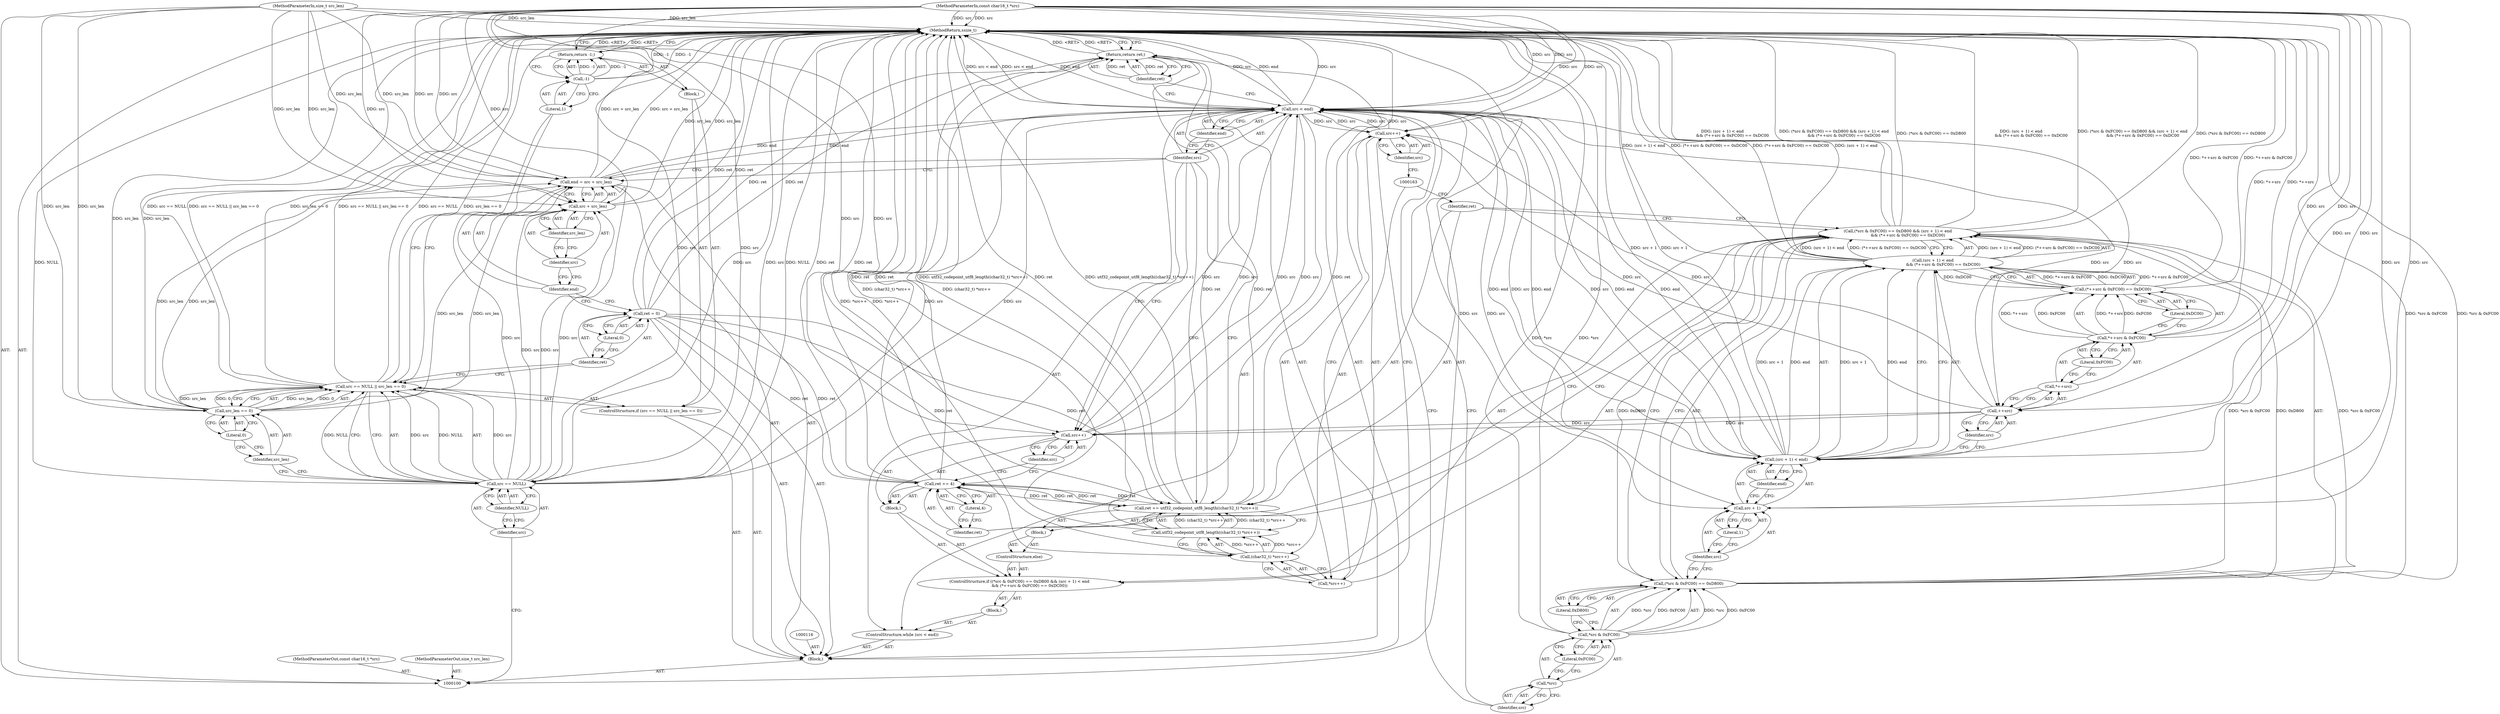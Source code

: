 digraph "1_Android_ecf5fd58a8f50362ce9e8d4245a33d56f29f142b_2" {
"1000169" [label="(MethodReturn,ssize_t)"];
"1000101" [label="(MethodParameterIn,const char16_t *src)"];
"1000242" [label="(MethodParameterOut,const char16_t *src)"];
"1000102" [label="(MethodParameterIn,size_t src_len)"];
"1000243" [label="(MethodParameterOut,size_t src_len)"];
"1000126" [label="(Call,src < end)"];
"1000127" [label="(Identifier,src)"];
"1000128" [label="(Identifier,end)"];
"1000129" [label="(Block,)"];
"1000125" [label="(ControlStructure,while (src < end))"];
"1000131" [label="(Call,(*src & 0xFC00) == 0xD800 && (src + 1) < end\n                && (*++src & 0xFC00) == 0xDC00)"];
"1000132" [label="(Call,(*src & 0xFC00) == 0xD800)"];
"1000133" [label="(Call,*src & 0xFC00)"];
"1000134" [label="(Call,*src)"];
"1000135" [label="(Identifier,src)"];
"1000136" [label="(Literal,0xFC00)"];
"1000137" [label="(Literal,0xD800)"];
"1000138" [label="(Call,(src + 1) < end\n                && (*++src & 0xFC00) == 0xDC00)"];
"1000139" [label="(Call,(src + 1) < end)"];
"1000140" [label="(Call,src + 1)"];
"1000141" [label="(Identifier,src)"];
"1000142" [label="(Literal,1)"];
"1000143" [label="(Identifier,end)"];
"1000130" [label="(ControlStructure,if ((*src & 0xFC00) == 0xD800 && (src + 1) < end\n                && (*++src & 0xFC00) == 0xDC00))"];
"1000144" [label="(Call,(*++src & 0xFC00) == 0xDC00)"];
"1000145" [label="(Call,*++src & 0xFC00)"];
"1000146" [label="(Call,*++src)"];
"1000147" [label="(Call,++src)"];
"1000148" [label="(Identifier,src)"];
"1000149" [label="(Literal,0xFC00)"];
"1000150" [label="(Literal,0xDC00)"];
"1000151" [label="(Block,)"];
"1000152" [label="(Call,ret += 4)"];
"1000153" [label="(Identifier,ret)"];
"1000154" [label="(Literal,4)"];
"1000155" [label="(Call,src++)"];
"1000156" [label="(Identifier,src)"];
"1000157" [label="(ControlStructure,else)"];
"1000158" [label="(Block,)"];
"1000159" [label="(Call,ret += utf32_codepoint_utf8_length((char32_t) *src++))"];
"1000160" [label="(Identifier,ret)"];
"1000161" [label="(Call,utf32_codepoint_utf8_length((char32_t) *src++))"];
"1000162" [label="(Call,(char32_t) *src++)"];
"1000164" [label="(Call,*src++)"];
"1000165" [label="(Call,src++)"];
"1000166" [label="(Identifier,src)"];
"1000167" [label="(Return,return ret;)"];
"1000168" [label="(Identifier,ret)"];
"1000103" [label="(Block,)"];
"1000104" [label="(ControlStructure,if (src == NULL || src_len == 0))"];
"1000108" [label="(Identifier,NULL)"];
"1000109" [label="(Call,src_len == 0)"];
"1000110" [label="(Identifier,src_len)"];
"1000111" [label="(Literal,0)"];
"1000112" [label="(Block,)"];
"1000105" [label="(Call,src == NULL || src_len == 0)"];
"1000106" [label="(Call,src == NULL)"];
"1000107" [label="(Identifier,src)"];
"1000113" [label="(Return,return -1;)"];
"1000114" [label="(Call,-1)"];
"1000115" [label="(Literal,1)"];
"1000119" [label="(Literal,0)"];
"1000117" [label="(Call,ret = 0)"];
"1000118" [label="(Identifier,ret)"];
"1000120" [label="(Call,end = src + src_len)"];
"1000121" [label="(Identifier,end)"];
"1000122" [label="(Call,src + src_len)"];
"1000123" [label="(Identifier,src)"];
"1000124" [label="(Identifier,src_len)"];
"1000169" -> "1000100"  [label="AST: "];
"1000169" -> "1000113"  [label="CFG: "];
"1000169" -> "1000167"  [label="CFG: "];
"1000106" -> "1000169"  [label="DDG: NULL"];
"1000106" -> "1000169"  [label="DDG: src"];
"1000105" -> "1000169"  [label="DDG: src == NULL || src_len == 0"];
"1000105" -> "1000169"  [label="DDG: src == NULL"];
"1000105" -> "1000169"  [label="DDG: src_len == 0"];
"1000117" -> "1000169"  [label="DDG: ret"];
"1000162" -> "1000169"  [label="DDG: *src++"];
"1000126" -> "1000169"  [label="DDG: src < end"];
"1000126" -> "1000169"  [label="DDG: src"];
"1000126" -> "1000169"  [label="DDG: end"];
"1000114" -> "1000169"  [label="DDG: -1"];
"1000159" -> "1000169"  [label="DDG: ret"];
"1000159" -> "1000169"  [label="DDG: utf32_codepoint_utf8_length((char32_t) *src++)"];
"1000131" -> "1000169"  [label="DDG: (*src & 0xFC00) == 0xD800"];
"1000131" -> "1000169"  [label="DDG: (src + 1) < end\n                && (*++src & 0xFC00) == 0xDC00"];
"1000131" -> "1000169"  [label="DDG: (*src & 0xFC00) == 0xD800 && (src + 1) < end\n                && (*++src & 0xFC00) == 0xDC00"];
"1000138" -> "1000169"  [label="DDG: (src + 1) < end"];
"1000138" -> "1000169"  [label="DDG: (*++src & 0xFC00) == 0xDC00"];
"1000139" -> "1000169"  [label="DDG: src + 1"];
"1000133" -> "1000169"  [label="DDG: *src"];
"1000152" -> "1000169"  [label="DDG: ret"];
"1000132" -> "1000169"  [label="DDG: *src & 0xFC00"];
"1000102" -> "1000169"  [label="DDG: src_len"];
"1000101" -> "1000169"  [label="DDG: src"];
"1000109" -> "1000169"  [label="DDG: src_len"];
"1000120" -> "1000169"  [label="DDG: src + src_len"];
"1000144" -> "1000169"  [label="DDG: *++src & 0xFC00"];
"1000161" -> "1000169"  [label="DDG: (char32_t) *src++"];
"1000145" -> "1000169"  [label="DDG: *++src"];
"1000122" -> "1000169"  [label="DDG: src_len"];
"1000113" -> "1000169"  [label="DDG: <RET>"];
"1000167" -> "1000169"  [label="DDG: <RET>"];
"1000101" -> "1000100"  [label="AST: "];
"1000101" -> "1000169"  [label="DDG: src"];
"1000101" -> "1000106"  [label="DDG: src"];
"1000101" -> "1000120"  [label="DDG: src"];
"1000101" -> "1000122"  [label="DDG: src"];
"1000101" -> "1000126"  [label="DDG: src"];
"1000101" -> "1000139"  [label="DDG: src"];
"1000101" -> "1000140"  [label="DDG: src"];
"1000101" -> "1000147"  [label="DDG: src"];
"1000101" -> "1000155"  [label="DDG: src"];
"1000101" -> "1000165"  [label="DDG: src"];
"1000242" -> "1000100"  [label="AST: "];
"1000102" -> "1000100"  [label="AST: "];
"1000102" -> "1000169"  [label="DDG: src_len"];
"1000102" -> "1000109"  [label="DDG: src_len"];
"1000102" -> "1000120"  [label="DDG: src_len"];
"1000102" -> "1000122"  [label="DDG: src_len"];
"1000243" -> "1000100"  [label="AST: "];
"1000126" -> "1000125"  [label="AST: "];
"1000126" -> "1000128"  [label="CFG: "];
"1000127" -> "1000126"  [label="AST: "];
"1000128" -> "1000126"  [label="AST: "];
"1000135" -> "1000126"  [label="CFG: "];
"1000168" -> "1000126"  [label="CFG: "];
"1000126" -> "1000169"  [label="DDG: src < end"];
"1000126" -> "1000169"  [label="DDG: src"];
"1000126" -> "1000169"  [label="DDG: end"];
"1000165" -> "1000126"  [label="DDG: src"];
"1000155" -> "1000126"  [label="DDG: src"];
"1000101" -> "1000126"  [label="DDG: src"];
"1000106" -> "1000126"  [label="DDG: src"];
"1000120" -> "1000126"  [label="DDG: end"];
"1000139" -> "1000126"  [label="DDG: end"];
"1000126" -> "1000139"  [label="DDG: src"];
"1000126" -> "1000139"  [label="DDG: end"];
"1000126" -> "1000140"  [label="DDG: src"];
"1000126" -> "1000147"  [label="DDG: src"];
"1000126" -> "1000155"  [label="DDG: src"];
"1000126" -> "1000165"  [label="DDG: src"];
"1000127" -> "1000126"  [label="AST: "];
"1000127" -> "1000155"  [label="CFG: "];
"1000127" -> "1000159"  [label="CFG: "];
"1000127" -> "1000120"  [label="CFG: "];
"1000128" -> "1000127"  [label="CFG: "];
"1000128" -> "1000126"  [label="AST: "];
"1000128" -> "1000127"  [label="CFG: "];
"1000126" -> "1000128"  [label="CFG: "];
"1000129" -> "1000125"  [label="AST: "];
"1000130" -> "1000129"  [label="AST: "];
"1000125" -> "1000103"  [label="AST: "];
"1000126" -> "1000125"  [label="AST: "];
"1000129" -> "1000125"  [label="AST: "];
"1000131" -> "1000130"  [label="AST: "];
"1000131" -> "1000132"  [label="CFG: "];
"1000131" -> "1000138"  [label="CFG: "];
"1000132" -> "1000131"  [label="AST: "];
"1000138" -> "1000131"  [label="AST: "];
"1000153" -> "1000131"  [label="CFG: "];
"1000160" -> "1000131"  [label="CFG: "];
"1000131" -> "1000169"  [label="DDG: (*src & 0xFC00) == 0xD800"];
"1000131" -> "1000169"  [label="DDG: (src + 1) < end\n                && (*++src & 0xFC00) == 0xDC00"];
"1000131" -> "1000169"  [label="DDG: (*src & 0xFC00) == 0xD800 && (src + 1) < end\n                && (*++src & 0xFC00) == 0xDC00"];
"1000132" -> "1000131"  [label="DDG: *src & 0xFC00"];
"1000132" -> "1000131"  [label="DDG: 0xD800"];
"1000138" -> "1000131"  [label="DDG: (src + 1) < end"];
"1000138" -> "1000131"  [label="DDG: (*++src & 0xFC00) == 0xDC00"];
"1000132" -> "1000131"  [label="AST: "];
"1000132" -> "1000137"  [label="CFG: "];
"1000133" -> "1000132"  [label="AST: "];
"1000137" -> "1000132"  [label="AST: "];
"1000141" -> "1000132"  [label="CFG: "];
"1000131" -> "1000132"  [label="CFG: "];
"1000132" -> "1000169"  [label="DDG: *src & 0xFC00"];
"1000132" -> "1000131"  [label="DDG: *src & 0xFC00"];
"1000132" -> "1000131"  [label="DDG: 0xD800"];
"1000133" -> "1000132"  [label="DDG: *src"];
"1000133" -> "1000132"  [label="DDG: 0xFC00"];
"1000133" -> "1000132"  [label="AST: "];
"1000133" -> "1000136"  [label="CFG: "];
"1000134" -> "1000133"  [label="AST: "];
"1000136" -> "1000133"  [label="AST: "];
"1000137" -> "1000133"  [label="CFG: "];
"1000133" -> "1000169"  [label="DDG: *src"];
"1000133" -> "1000132"  [label="DDG: *src"];
"1000133" -> "1000132"  [label="DDG: 0xFC00"];
"1000134" -> "1000133"  [label="AST: "];
"1000134" -> "1000135"  [label="CFG: "];
"1000135" -> "1000134"  [label="AST: "];
"1000136" -> "1000134"  [label="CFG: "];
"1000135" -> "1000134"  [label="AST: "];
"1000135" -> "1000126"  [label="CFG: "];
"1000134" -> "1000135"  [label="CFG: "];
"1000136" -> "1000133"  [label="AST: "];
"1000136" -> "1000134"  [label="CFG: "];
"1000133" -> "1000136"  [label="CFG: "];
"1000137" -> "1000132"  [label="AST: "];
"1000137" -> "1000133"  [label="CFG: "];
"1000132" -> "1000137"  [label="CFG: "];
"1000138" -> "1000131"  [label="AST: "];
"1000138" -> "1000139"  [label="CFG: "];
"1000138" -> "1000144"  [label="CFG: "];
"1000139" -> "1000138"  [label="AST: "];
"1000144" -> "1000138"  [label="AST: "];
"1000131" -> "1000138"  [label="CFG: "];
"1000138" -> "1000169"  [label="DDG: (src + 1) < end"];
"1000138" -> "1000169"  [label="DDG: (*++src & 0xFC00) == 0xDC00"];
"1000138" -> "1000131"  [label="DDG: (src + 1) < end"];
"1000138" -> "1000131"  [label="DDG: (*++src & 0xFC00) == 0xDC00"];
"1000139" -> "1000138"  [label="DDG: src + 1"];
"1000139" -> "1000138"  [label="DDG: end"];
"1000144" -> "1000138"  [label="DDG: *++src & 0xFC00"];
"1000144" -> "1000138"  [label="DDG: 0xDC00"];
"1000139" -> "1000138"  [label="AST: "];
"1000139" -> "1000143"  [label="CFG: "];
"1000140" -> "1000139"  [label="AST: "];
"1000143" -> "1000139"  [label="AST: "];
"1000148" -> "1000139"  [label="CFG: "];
"1000138" -> "1000139"  [label="CFG: "];
"1000139" -> "1000169"  [label="DDG: src + 1"];
"1000139" -> "1000126"  [label="DDG: end"];
"1000139" -> "1000138"  [label="DDG: src + 1"];
"1000139" -> "1000138"  [label="DDG: end"];
"1000126" -> "1000139"  [label="DDG: src"];
"1000126" -> "1000139"  [label="DDG: end"];
"1000101" -> "1000139"  [label="DDG: src"];
"1000140" -> "1000139"  [label="AST: "];
"1000140" -> "1000142"  [label="CFG: "];
"1000141" -> "1000140"  [label="AST: "];
"1000142" -> "1000140"  [label="AST: "];
"1000143" -> "1000140"  [label="CFG: "];
"1000126" -> "1000140"  [label="DDG: src"];
"1000101" -> "1000140"  [label="DDG: src"];
"1000141" -> "1000140"  [label="AST: "];
"1000141" -> "1000132"  [label="CFG: "];
"1000142" -> "1000141"  [label="CFG: "];
"1000142" -> "1000140"  [label="AST: "];
"1000142" -> "1000141"  [label="CFG: "];
"1000140" -> "1000142"  [label="CFG: "];
"1000143" -> "1000139"  [label="AST: "];
"1000143" -> "1000140"  [label="CFG: "];
"1000139" -> "1000143"  [label="CFG: "];
"1000130" -> "1000129"  [label="AST: "];
"1000131" -> "1000130"  [label="AST: "];
"1000151" -> "1000130"  [label="AST: "];
"1000157" -> "1000130"  [label="AST: "];
"1000144" -> "1000138"  [label="AST: "];
"1000144" -> "1000150"  [label="CFG: "];
"1000145" -> "1000144"  [label="AST: "];
"1000150" -> "1000144"  [label="AST: "];
"1000138" -> "1000144"  [label="CFG: "];
"1000144" -> "1000169"  [label="DDG: *++src & 0xFC00"];
"1000144" -> "1000138"  [label="DDG: *++src & 0xFC00"];
"1000144" -> "1000138"  [label="DDG: 0xDC00"];
"1000145" -> "1000144"  [label="DDG: *++src"];
"1000145" -> "1000144"  [label="DDG: 0xFC00"];
"1000145" -> "1000144"  [label="AST: "];
"1000145" -> "1000149"  [label="CFG: "];
"1000146" -> "1000145"  [label="AST: "];
"1000149" -> "1000145"  [label="AST: "];
"1000150" -> "1000145"  [label="CFG: "];
"1000145" -> "1000169"  [label="DDG: *++src"];
"1000145" -> "1000144"  [label="DDG: *++src"];
"1000145" -> "1000144"  [label="DDG: 0xFC00"];
"1000146" -> "1000145"  [label="AST: "];
"1000146" -> "1000147"  [label="CFG: "];
"1000147" -> "1000146"  [label="AST: "];
"1000149" -> "1000146"  [label="CFG: "];
"1000147" -> "1000146"  [label="AST: "];
"1000147" -> "1000148"  [label="CFG: "];
"1000148" -> "1000147"  [label="AST: "];
"1000146" -> "1000147"  [label="CFG: "];
"1000101" -> "1000147"  [label="DDG: src"];
"1000126" -> "1000147"  [label="DDG: src"];
"1000147" -> "1000155"  [label="DDG: src"];
"1000147" -> "1000165"  [label="DDG: src"];
"1000148" -> "1000147"  [label="AST: "];
"1000148" -> "1000139"  [label="CFG: "];
"1000147" -> "1000148"  [label="CFG: "];
"1000149" -> "1000145"  [label="AST: "];
"1000149" -> "1000146"  [label="CFG: "];
"1000145" -> "1000149"  [label="CFG: "];
"1000150" -> "1000144"  [label="AST: "];
"1000150" -> "1000145"  [label="CFG: "];
"1000144" -> "1000150"  [label="CFG: "];
"1000151" -> "1000130"  [label="AST: "];
"1000152" -> "1000151"  [label="AST: "];
"1000155" -> "1000151"  [label="AST: "];
"1000152" -> "1000151"  [label="AST: "];
"1000152" -> "1000154"  [label="CFG: "];
"1000153" -> "1000152"  [label="AST: "];
"1000154" -> "1000152"  [label="AST: "];
"1000156" -> "1000152"  [label="CFG: "];
"1000152" -> "1000169"  [label="DDG: ret"];
"1000159" -> "1000152"  [label="DDG: ret"];
"1000117" -> "1000152"  [label="DDG: ret"];
"1000152" -> "1000159"  [label="DDG: ret"];
"1000152" -> "1000167"  [label="DDG: ret"];
"1000153" -> "1000152"  [label="AST: "];
"1000153" -> "1000131"  [label="CFG: "];
"1000154" -> "1000153"  [label="CFG: "];
"1000154" -> "1000152"  [label="AST: "];
"1000154" -> "1000153"  [label="CFG: "];
"1000152" -> "1000154"  [label="CFG: "];
"1000155" -> "1000151"  [label="AST: "];
"1000155" -> "1000156"  [label="CFG: "];
"1000156" -> "1000155"  [label="AST: "];
"1000127" -> "1000155"  [label="CFG: "];
"1000155" -> "1000126"  [label="DDG: src"];
"1000147" -> "1000155"  [label="DDG: src"];
"1000126" -> "1000155"  [label="DDG: src"];
"1000101" -> "1000155"  [label="DDG: src"];
"1000156" -> "1000155"  [label="AST: "];
"1000156" -> "1000152"  [label="CFG: "];
"1000155" -> "1000156"  [label="CFG: "];
"1000157" -> "1000130"  [label="AST: "];
"1000158" -> "1000157"  [label="AST: "];
"1000158" -> "1000157"  [label="AST: "];
"1000159" -> "1000158"  [label="AST: "];
"1000159" -> "1000158"  [label="AST: "];
"1000159" -> "1000161"  [label="CFG: "];
"1000160" -> "1000159"  [label="AST: "];
"1000161" -> "1000159"  [label="AST: "];
"1000127" -> "1000159"  [label="CFG: "];
"1000159" -> "1000169"  [label="DDG: ret"];
"1000159" -> "1000169"  [label="DDG: utf32_codepoint_utf8_length((char32_t) *src++)"];
"1000159" -> "1000152"  [label="DDG: ret"];
"1000161" -> "1000159"  [label="DDG: (char32_t) *src++"];
"1000152" -> "1000159"  [label="DDG: ret"];
"1000117" -> "1000159"  [label="DDG: ret"];
"1000159" -> "1000167"  [label="DDG: ret"];
"1000160" -> "1000159"  [label="AST: "];
"1000160" -> "1000131"  [label="CFG: "];
"1000163" -> "1000160"  [label="CFG: "];
"1000161" -> "1000159"  [label="AST: "];
"1000161" -> "1000162"  [label="CFG: "];
"1000162" -> "1000161"  [label="AST: "];
"1000159" -> "1000161"  [label="CFG: "];
"1000161" -> "1000169"  [label="DDG: (char32_t) *src++"];
"1000161" -> "1000159"  [label="DDG: (char32_t) *src++"];
"1000162" -> "1000161"  [label="DDG: *src++"];
"1000162" -> "1000161"  [label="AST: "];
"1000162" -> "1000164"  [label="CFG: "];
"1000163" -> "1000162"  [label="AST: "];
"1000164" -> "1000162"  [label="AST: "];
"1000161" -> "1000162"  [label="CFG: "];
"1000162" -> "1000169"  [label="DDG: *src++"];
"1000162" -> "1000161"  [label="DDG: *src++"];
"1000164" -> "1000162"  [label="AST: "];
"1000164" -> "1000165"  [label="CFG: "];
"1000165" -> "1000164"  [label="AST: "];
"1000162" -> "1000164"  [label="CFG: "];
"1000165" -> "1000164"  [label="AST: "];
"1000165" -> "1000166"  [label="CFG: "];
"1000166" -> "1000165"  [label="AST: "];
"1000164" -> "1000165"  [label="CFG: "];
"1000165" -> "1000126"  [label="DDG: src"];
"1000147" -> "1000165"  [label="DDG: src"];
"1000126" -> "1000165"  [label="DDG: src"];
"1000101" -> "1000165"  [label="DDG: src"];
"1000166" -> "1000165"  [label="AST: "];
"1000166" -> "1000163"  [label="CFG: "];
"1000165" -> "1000166"  [label="CFG: "];
"1000167" -> "1000103"  [label="AST: "];
"1000167" -> "1000168"  [label="CFG: "];
"1000168" -> "1000167"  [label="AST: "];
"1000169" -> "1000167"  [label="CFG: "];
"1000167" -> "1000169"  [label="DDG: <RET>"];
"1000168" -> "1000167"  [label="DDG: ret"];
"1000159" -> "1000167"  [label="DDG: ret"];
"1000152" -> "1000167"  [label="DDG: ret"];
"1000117" -> "1000167"  [label="DDG: ret"];
"1000168" -> "1000167"  [label="AST: "];
"1000168" -> "1000126"  [label="CFG: "];
"1000167" -> "1000168"  [label="CFG: "];
"1000168" -> "1000167"  [label="DDG: ret"];
"1000103" -> "1000100"  [label="AST: "];
"1000104" -> "1000103"  [label="AST: "];
"1000116" -> "1000103"  [label="AST: "];
"1000117" -> "1000103"  [label="AST: "];
"1000120" -> "1000103"  [label="AST: "];
"1000125" -> "1000103"  [label="AST: "];
"1000167" -> "1000103"  [label="AST: "];
"1000104" -> "1000103"  [label="AST: "];
"1000105" -> "1000104"  [label="AST: "];
"1000112" -> "1000104"  [label="AST: "];
"1000108" -> "1000106"  [label="AST: "];
"1000108" -> "1000107"  [label="CFG: "];
"1000106" -> "1000108"  [label="CFG: "];
"1000109" -> "1000105"  [label="AST: "];
"1000109" -> "1000111"  [label="CFG: "];
"1000110" -> "1000109"  [label="AST: "];
"1000111" -> "1000109"  [label="AST: "];
"1000105" -> "1000109"  [label="CFG: "];
"1000109" -> "1000169"  [label="DDG: src_len"];
"1000109" -> "1000105"  [label="DDG: src_len"];
"1000109" -> "1000105"  [label="DDG: 0"];
"1000102" -> "1000109"  [label="DDG: src_len"];
"1000109" -> "1000120"  [label="DDG: src_len"];
"1000109" -> "1000122"  [label="DDG: src_len"];
"1000110" -> "1000109"  [label="AST: "];
"1000110" -> "1000106"  [label="CFG: "];
"1000111" -> "1000110"  [label="CFG: "];
"1000111" -> "1000109"  [label="AST: "];
"1000111" -> "1000110"  [label="CFG: "];
"1000109" -> "1000111"  [label="CFG: "];
"1000112" -> "1000104"  [label="AST: "];
"1000113" -> "1000112"  [label="AST: "];
"1000105" -> "1000104"  [label="AST: "];
"1000105" -> "1000106"  [label="CFG: "];
"1000105" -> "1000109"  [label="CFG: "];
"1000106" -> "1000105"  [label="AST: "];
"1000109" -> "1000105"  [label="AST: "];
"1000115" -> "1000105"  [label="CFG: "];
"1000118" -> "1000105"  [label="CFG: "];
"1000105" -> "1000169"  [label="DDG: src == NULL || src_len == 0"];
"1000105" -> "1000169"  [label="DDG: src == NULL"];
"1000105" -> "1000169"  [label="DDG: src_len == 0"];
"1000106" -> "1000105"  [label="DDG: src"];
"1000106" -> "1000105"  [label="DDG: NULL"];
"1000109" -> "1000105"  [label="DDG: src_len"];
"1000109" -> "1000105"  [label="DDG: 0"];
"1000106" -> "1000105"  [label="AST: "];
"1000106" -> "1000108"  [label="CFG: "];
"1000107" -> "1000106"  [label="AST: "];
"1000108" -> "1000106"  [label="AST: "];
"1000110" -> "1000106"  [label="CFG: "];
"1000105" -> "1000106"  [label="CFG: "];
"1000106" -> "1000169"  [label="DDG: NULL"];
"1000106" -> "1000169"  [label="DDG: src"];
"1000106" -> "1000105"  [label="DDG: src"];
"1000106" -> "1000105"  [label="DDG: NULL"];
"1000101" -> "1000106"  [label="DDG: src"];
"1000106" -> "1000120"  [label="DDG: src"];
"1000106" -> "1000122"  [label="DDG: src"];
"1000106" -> "1000126"  [label="DDG: src"];
"1000107" -> "1000106"  [label="AST: "];
"1000107" -> "1000100"  [label="CFG: "];
"1000108" -> "1000107"  [label="CFG: "];
"1000113" -> "1000112"  [label="AST: "];
"1000113" -> "1000114"  [label="CFG: "];
"1000114" -> "1000113"  [label="AST: "];
"1000169" -> "1000113"  [label="CFG: "];
"1000113" -> "1000169"  [label="DDG: <RET>"];
"1000114" -> "1000113"  [label="DDG: -1"];
"1000114" -> "1000113"  [label="AST: "];
"1000114" -> "1000115"  [label="CFG: "];
"1000115" -> "1000114"  [label="AST: "];
"1000113" -> "1000114"  [label="CFG: "];
"1000114" -> "1000169"  [label="DDG: -1"];
"1000114" -> "1000113"  [label="DDG: -1"];
"1000115" -> "1000114"  [label="AST: "];
"1000115" -> "1000105"  [label="CFG: "];
"1000114" -> "1000115"  [label="CFG: "];
"1000119" -> "1000117"  [label="AST: "];
"1000119" -> "1000118"  [label="CFG: "];
"1000117" -> "1000119"  [label="CFG: "];
"1000117" -> "1000103"  [label="AST: "];
"1000117" -> "1000119"  [label="CFG: "];
"1000118" -> "1000117"  [label="AST: "];
"1000119" -> "1000117"  [label="AST: "];
"1000121" -> "1000117"  [label="CFG: "];
"1000117" -> "1000169"  [label="DDG: ret"];
"1000117" -> "1000152"  [label="DDG: ret"];
"1000117" -> "1000159"  [label="DDG: ret"];
"1000117" -> "1000167"  [label="DDG: ret"];
"1000118" -> "1000117"  [label="AST: "];
"1000118" -> "1000105"  [label="CFG: "];
"1000119" -> "1000118"  [label="CFG: "];
"1000120" -> "1000103"  [label="AST: "];
"1000120" -> "1000122"  [label="CFG: "];
"1000121" -> "1000120"  [label="AST: "];
"1000122" -> "1000120"  [label="AST: "];
"1000127" -> "1000120"  [label="CFG: "];
"1000120" -> "1000169"  [label="DDG: src + src_len"];
"1000106" -> "1000120"  [label="DDG: src"];
"1000101" -> "1000120"  [label="DDG: src"];
"1000109" -> "1000120"  [label="DDG: src_len"];
"1000102" -> "1000120"  [label="DDG: src_len"];
"1000120" -> "1000126"  [label="DDG: end"];
"1000121" -> "1000120"  [label="AST: "];
"1000121" -> "1000117"  [label="CFG: "];
"1000123" -> "1000121"  [label="CFG: "];
"1000122" -> "1000120"  [label="AST: "];
"1000122" -> "1000124"  [label="CFG: "];
"1000123" -> "1000122"  [label="AST: "];
"1000124" -> "1000122"  [label="AST: "];
"1000120" -> "1000122"  [label="CFG: "];
"1000122" -> "1000169"  [label="DDG: src_len"];
"1000106" -> "1000122"  [label="DDG: src"];
"1000101" -> "1000122"  [label="DDG: src"];
"1000109" -> "1000122"  [label="DDG: src_len"];
"1000102" -> "1000122"  [label="DDG: src_len"];
"1000123" -> "1000122"  [label="AST: "];
"1000123" -> "1000121"  [label="CFG: "];
"1000124" -> "1000123"  [label="CFG: "];
"1000124" -> "1000122"  [label="AST: "];
"1000124" -> "1000123"  [label="CFG: "];
"1000122" -> "1000124"  [label="CFG: "];
}
